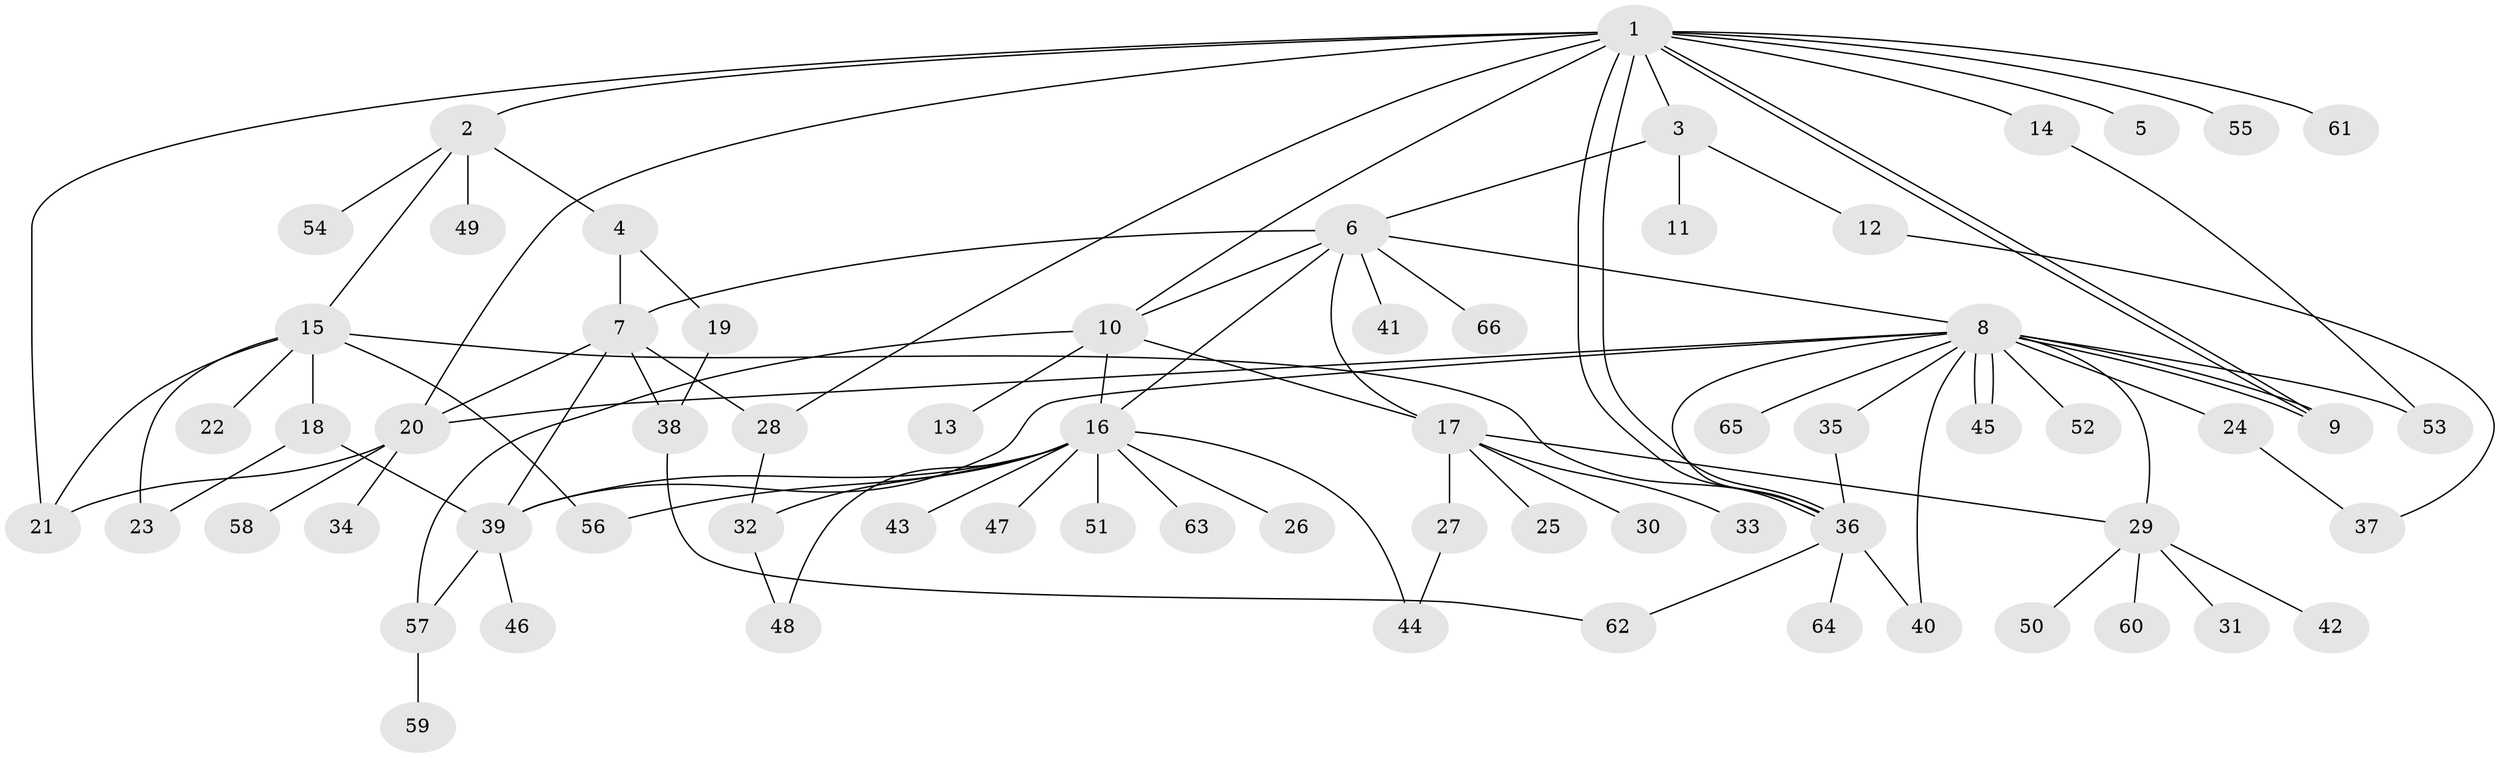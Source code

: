 // Generated by graph-tools (version 1.1) at 2025/11/02/27/25 16:11:15]
// undirected, 66 vertices, 97 edges
graph export_dot {
graph [start="1"]
  node [color=gray90,style=filled];
  1;
  2;
  3;
  4;
  5;
  6;
  7;
  8;
  9;
  10;
  11;
  12;
  13;
  14;
  15;
  16;
  17;
  18;
  19;
  20;
  21;
  22;
  23;
  24;
  25;
  26;
  27;
  28;
  29;
  30;
  31;
  32;
  33;
  34;
  35;
  36;
  37;
  38;
  39;
  40;
  41;
  42;
  43;
  44;
  45;
  46;
  47;
  48;
  49;
  50;
  51;
  52;
  53;
  54;
  55;
  56;
  57;
  58;
  59;
  60;
  61;
  62;
  63;
  64;
  65;
  66;
  1 -- 2;
  1 -- 3;
  1 -- 5;
  1 -- 9;
  1 -- 9;
  1 -- 10;
  1 -- 14;
  1 -- 20;
  1 -- 21;
  1 -- 28;
  1 -- 36;
  1 -- 36;
  1 -- 55;
  1 -- 61;
  2 -- 4;
  2 -- 15;
  2 -- 49;
  2 -- 54;
  3 -- 6;
  3 -- 11;
  3 -- 12;
  4 -- 7;
  4 -- 19;
  6 -- 7;
  6 -- 8;
  6 -- 10;
  6 -- 16;
  6 -- 17;
  6 -- 41;
  6 -- 66;
  7 -- 20;
  7 -- 28;
  7 -- 38;
  7 -- 39;
  8 -- 9;
  8 -- 9;
  8 -- 20;
  8 -- 24;
  8 -- 29;
  8 -- 35;
  8 -- 36;
  8 -- 39;
  8 -- 40;
  8 -- 45;
  8 -- 45;
  8 -- 52;
  8 -- 53;
  8 -- 65;
  10 -- 13;
  10 -- 16;
  10 -- 17;
  10 -- 57;
  12 -- 37;
  14 -- 53;
  15 -- 18;
  15 -- 21;
  15 -- 22;
  15 -- 23;
  15 -- 36;
  15 -- 56;
  16 -- 26;
  16 -- 32;
  16 -- 39;
  16 -- 43;
  16 -- 44;
  16 -- 47;
  16 -- 48;
  16 -- 51;
  16 -- 56;
  16 -- 63;
  17 -- 25;
  17 -- 27;
  17 -- 29;
  17 -- 30;
  17 -- 33;
  18 -- 23;
  18 -- 39;
  19 -- 38;
  20 -- 21;
  20 -- 34;
  20 -- 58;
  24 -- 37;
  27 -- 44;
  28 -- 32;
  29 -- 31;
  29 -- 42;
  29 -- 50;
  29 -- 60;
  32 -- 48;
  35 -- 36;
  36 -- 40;
  36 -- 62;
  36 -- 64;
  38 -- 62;
  39 -- 46;
  39 -- 57;
  57 -- 59;
}

